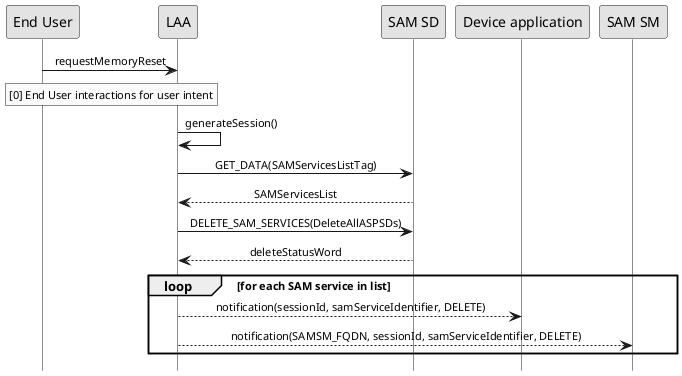 
@startuml
 
hide footbox
skinparam sequenceMessageAlign center
skinparam sequenceArrowFontSize 11
skinparam noteFontSize 11
skinparam monochrome true
skinparam lifelinestrategy solid
 
"End User" -> "LAA" : requestMemoryReset

 
rnote over "LAA", "End User"
     [0] End User interactions for user intent
end rnote

LAA -> LAA : generateSession()

LAA -> "SAM SD" : GET_DATA(SAMServicesListTag)
"SAM SD" --> LAA : SAMServicesList  

"LAA" -> "SAM SD" : DELETE_SAM_SERVICES(DeleteAllASPSDs) 
"SAM SD" --> LAA : deleteStatusWord

loop for each SAM service in list
 
LAA --> "Device application" : notification(sessionId, samServiceIdentifier, DELETE)
 
LAA --> "SAM SM" : notification(SAMSM_FQDN, sessionId, samServiceIdentifier, DELETE)
end loop

@enduml